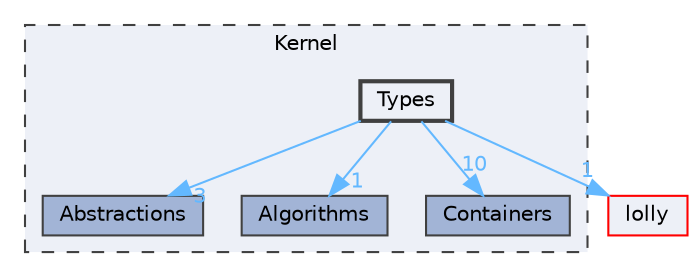 digraph "Types"
{
 // LATEX_PDF_SIZE
  bgcolor="transparent";
  edge [fontname=Helvetica,fontsize=10,labelfontname=Helvetica,labelfontsize=10];
  node [fontname=Helvetica,fontsize=10,shape=box,height=0.2,width=0.4];
  compound=true
  subgraph clusterdir_52bed8acfaac088d5968cb2c84d7645d {
    graph [ bgcolor="#edf0f7", pencolor="grey25", label="Kernel", fontname=Helvetica,fontsize=10 style="filled,dashed", URL="dir_52bed8acfaac088d5968cb2c84d7645d.html",tooltip=""]
  dir_72af884a720b8eac744afc53c4d0f3db [label="Abstractions", fillcolor="#a2b4d6", color="grey25", style="filled", URL="dir_72af884a720b8eac744afc53c4d0f3db.html",tooltip=""];
  dir_935e596cfeef03b4ea0bb2287a511930 [label="Algorithms", fillcolor="#a2b4d6", color="grey25", style="filled", URL="dir_935e596cfeef03b4ea0bb2287a511930.html",tooltip=""];
  dir_fa6cb0783e37c694db47f5ddef3ea05d [label="Containers", fillcolor="#a2b4d6", color="grey25", style="filled", URL="dir_fa6cb0783e37c694db47f5ddef3ea05d.html",tooltip=""];
  dir_232e260300ebd31bae654a360a6bb855 [label="Types", fillcolor="#edf0f7", color="grey25", style="filled,bold", URL="dir_232e260300ebd31bae654a360a6bb855.html",tooltip=""];
  }
  dir_4e4e38b7a3cbd015b31043c806009c51 [label="lolly", fillcolor="#edf0f7", color="red", style="filled", URL="dir_4e4e38b7a3cbd015b31043c806009c51.html",tooltip=""];
  dir_232e260300ebd31bae654a360a6bb855->dir_4e4e38b7a3cbd015b31043c806009c51 [headlabel="1", labeldistance=1.5 headhref="dir_000051_000031.html" href="dir_000051_000031.html" color="steelblue1" fontcolor="steelblue1"];
  dir_232e260300ebd31bae654a360a6bb855->dir_72af884a720b8eac744afc53c4d0f3db [headlabel="3", labeldistance=1.5 headhref="dir_000051_000000.html" href="dir_000051_000000.html" color="steelblue1" fontcolor="steelblue1"];
  dir_232e260300ebd31bae654a360a6bb855->dir_935e596cfeef03b4ea0bb2287a511930 [headlabel="1", labeldistance=1.5 headhref="dir_000051_000002.html" href="dir_000051_000002.html" color="steelblue1" fontcolor="steelblue1"];
  dir_232e260300ebd31bae654a360a6bb855->dir_fa6cb0783e37c694db47f5ddef3ea05d [headlabel="10", labeldistance=1.5 headhref="dir_000051_000006.html" href="dir_000051_000006.html" color="steelblue1" fontcolor="steelblue1"];
}
